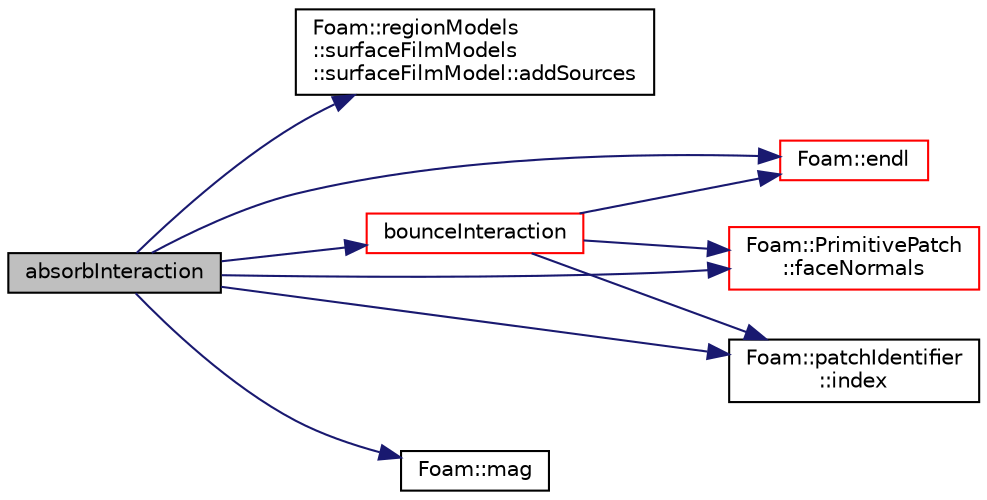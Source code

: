 digraph "absorbInteraction"
{
  bgcolor="transparent";
  edge [fontname="Helvetica",fontsize="10",labelfontname="Helvetica",labelfontsize="10"];
  node [fontname="Helvetica",fontsize="10",shape=record];
  rankdir="LR";
  Node1 [label="absorbInteraction",height=0.2,width=0.4,color="black", fillcolor="grey75", style="filled", fontcolor="black"];
  Node1 -> Node2 [color="midnightblue",fontsize="10",style="solid",fontname="Helvetica"];
  Node2 [label="Foam::regionModels\l::surfaceFilmModels\l::surfaceFilmModel::addSources",height=0.2,width=0.4,color="black",URL="$a02551.html#a1f647b1c010d67abb3eb285622be9d24",tooltip="External hook to add sources to the film. "];
  Node1 -> Node3 [color="midnightblue",fontsize="10",style="solid",fontname="Helvetica"];
  Node3 [label="bounceInteraction",height=0.2,width=0.4,color="red",URL="$a02675.html#a0a63e2b2f27192c22995f7fba5c4e67a",tooltip="Bounce parcel (flip parcel normal velocity) "];
  Node3 -> Node4 [color="midnightblue",fontsize="10",style="solid",fontname="Helvetica"];
  Node4 [label="Foam::endl",height=0.2,width=0.4,color="red",URL="$a10979.html#a2db8fe02a0d3909e9351bb4275b23ce4",tooltip="Add newline and flush stream. "];
  Node3 -> Node5 [color="midnightblue",fontsize="10",style="solid",fontname="Helvetica"];
  Node5 [label="Foam::PrimitivePatch\l::faceNormals",height=0.2,width=0.4,color="red",URL="$a02010.html#aa454c45ea89f03f5d0bd92ea2f38d85a",tooltip="Return face normals for patch. "];
  Node3 -> Node6 [color="midnightblue",fontsize="10",style="solid",fontname="Helvetica"];
  Node6 [label="Foam::patchIdentifier\l::index",height=0.2,width=0.4,color="black",URL="$a01837.html#a7d1e8acadb27bd2b4e61457d47b71b6f",tooltip="Return the index of this patch in the boundaryMesh. "];
  Node1 -> Node4 [color="midnightblue",fontsize="10",style="solid",fontname="Helvetica"];
  Node1 -> Node5 [color="midnightblue",fontsize="10",style="solid",fontname="Helvetica"];
  Node1 -> Node6 [color="midnightblue",fontsize="10",style="solid",fontname="Helvetica"];
  Node1 -> Node7 [color="midnightblue",fontsize="10",style="solid",fontname="Helvetica"];
  Node7 [label="Foam::mag",height=0.2,width=0.4,color="black",URL="$a10979.html#a929da2a3fdcf3dacbbe0487d3a330dae"];
}
